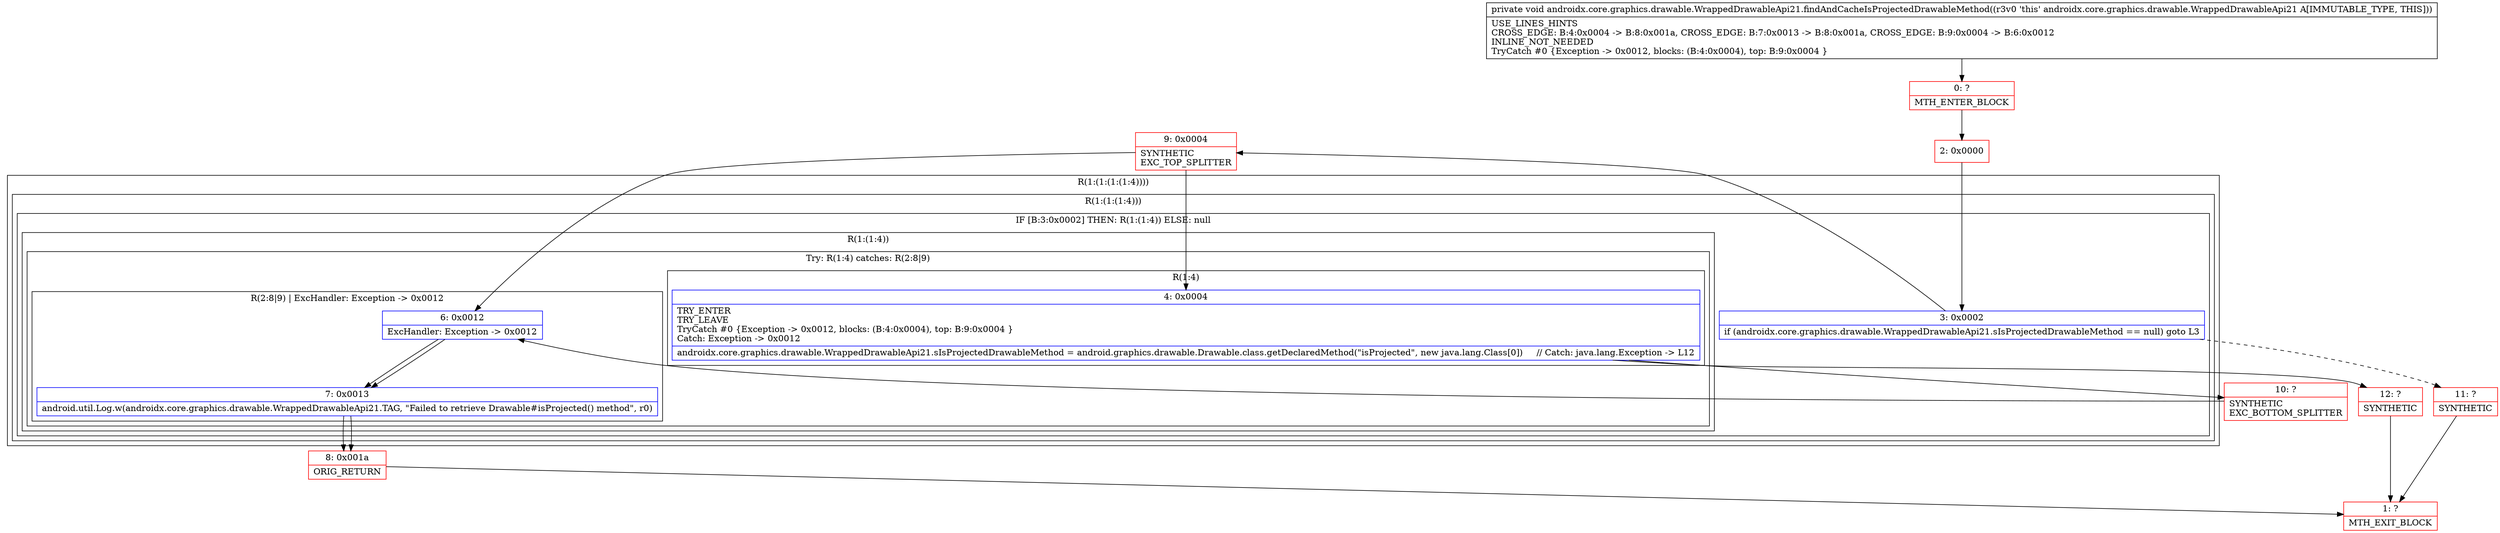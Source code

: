 digraph "CFG forandroidx.core.graphics.drawable.WrappedDrawableApi21.findAndCacheIsProjectedDrawableMethod()V" {
subgraph cluster_Region_1566126100 {
label = "R(1:(1:(1:(1:4))))";
node [shape=record,color=blue];
subgraph cluster_Region_1728058488 {
label = "R(1:(1:(1:4)))";
node [shape=record,color=blue];
subgraph cluster_IfRegion_1305075790 {
label = "IF [B:3:0x0002] THEN: R(1:(1:4)) ELSE: null";
node [shape=record,color=blue];
Node_3 [shape=record,label="{3\:\ 0x0002|if (androidx.core.graphics.drawable.WrappedDrawableApi21.sIsProjectedDrawableMethod == null) goto L3\l}"];
subgraph cluster_Region_1412146804 {
label = "R(1:(1:4))";
node [shape=record,color=blue];
subgraph cluster_TryCatchRegion_1080485237 {
label = "Try: R(1:4) catches: R(2:8|9)";
node [shape=record,color=blue];
subgraph cluster_Region_656575189 {
label = "R(1:4)";
node [shape=record,color=blue];
Node_4 [shape=record,label="{4\:\ 0x0004|TRY_ENTER\lTRY_LEAVE\lTryCatch #0 \{Exception \-\> 0x0012, blocks: (B:4:0x0004), top: B:9:0x0004 \}\lCatch: Exception \-\> 0x0012\l|androidx.core.graphics.drawable.WrappedDrawableApi21.sIsProjectedDrawableMethod = android.graphics.drawable.Drawable.class.getDeclaredMethod(\"isProjected\", new java.lang.Class[0])     \/\/ Catch: java.lang.Exception \-\> L12\l}"];
}
subgraph cluster_Region_636212719 {
label = "R(2:8|9) | ExcHandler: Exception \-\> 0x0012\l";
node [shape=record,color=blue];
Node_6 [shape=record,label="{6\:\ 0x0012|ExcHandler: Exception \-\> 0x0012\l}"];
Node_7 [shape=record,label="{7\:\ 0x0013|android.util.Log.w(androidx.core.graphics.drawable.WrappedDrawableApi21.TAG, \"Failed to retrieve Drawable#isProjected() method\", r0)\l}"];
}
}
}
}
}
}
subgraph cluster_Region_636212719 {
label = "R(2:8|9) | ExcHandler: Exception \-\> 0x0012\l";
node [shape=record,color=blue];
Node_6 [shape=record,label="{6\:\ 0x0012|ExcHandler: Exception \-\> 0x0012\l}"];
Node_7 [shape=record,label="{7\:\ 0x0013|android.util.Log.w(androidx.core.graphics.drawable.WrappedDrawableApi21.TAG, \"Failed to retrieve Drawable#isProjected() method\", r0)\l}"];
}
Node_0 [shape=record,color=red,label="{0\:\ ?|MTH_ENTER_BLOCK\l}"];
Node_2 [shape=record,color=red,label="{2\:\ 0x0000}"];
Node_9 [shape=record,color=red,label="{9\:\ 0x0004|SYNTHETIC\lEXC_TOP_SPLITTER\l}"];
Node_10 [shape=record,color=red,label="{10\:\ ?|SYNTHETIC\lEXC_BOTTOM_SPLITTER\l}"];
Node_12 [shape=record,color=red,label="{12\:\ ?|SYNTHETIC\l}"];
Node_1 [shape=record,color=red,label="{1\:\ ?|MTH_EXIT_BLOCK\l}"];
Node_8 [shape=record,color=red,label="{8\:\ 0x001a|ORIG_RETURN\l}"];
Node_11 [shape=record,color=red,label="{11\:\ ?|SYNTHETIC\l}"];
MethodNode[shape=record,label="{private void androidx.core.graphics.drawable.WrappedDrawableApi21.findAndCacheIsProjectedDrawableMethod((r3v0 'this' androidx.core.graphics.drawable.WrappedDrawableApi21 A[IMMUTABLE_TYPE, THIS]))  | USE_LINES_HINTS\lCROSS_EDGE: B:4:0x0004 \-\> B:8:0x001a, CROSS_EDGE: B:7:0x0013 \-\> B:8:0x001a, CROSS_EDGE: B:9:0x0004 \-\> B:6:0x0012\lINLINE_NOT_NEEDED\lTryCatch #0 \{Exception \-\> 0x0012, blocks: (B:4:0x0004), top: B:9:0x0004 \}\l}"];
MethodNode -> Node_0;Node_3 -> Node_9;
Node_3 -> Node_11[style=dashed];
Node_4 -> Node_10;
Node_4 -> Node_12;
Node_6 -> Node_7;
Node_7 -> Node_8;
Node_6 -> Node_7;
Node_7 -> Node_8;
Node_0 -> Node_2;
Node_2 -> Node_3;
Node_9 -> Node_4;
Node_9 -> Node_6;
Node_10 -> Node_6;
Node_12 -> Node_1;
Node_8 -> Node_1;
Node_11 -> Node_1;
}

